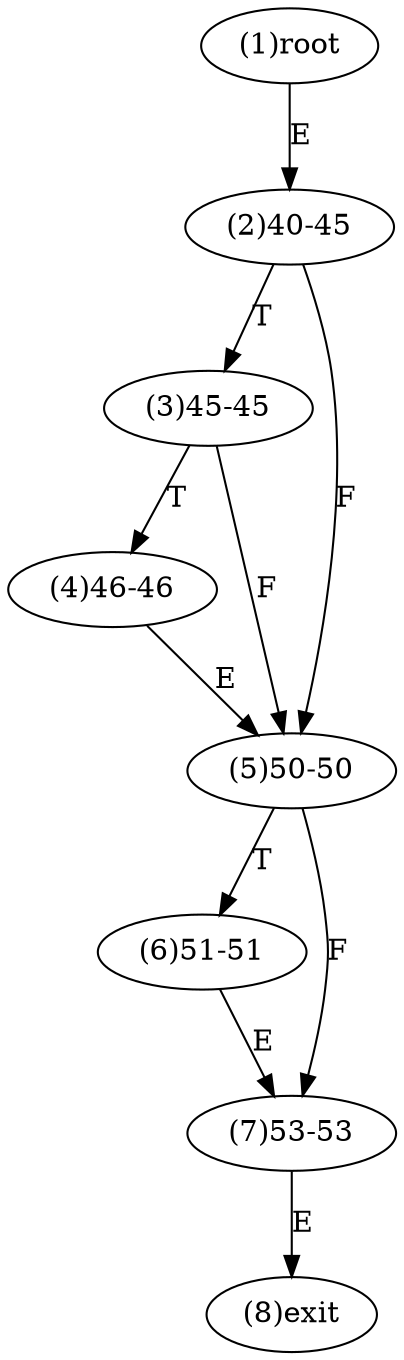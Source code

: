 digraph "" { 
1[ label="(1)root"];
2[ label="(2)40-45"];
3[ label="(3)45-45"];
4[ label="(4)46-46"];
5[ label="(5)50-50"];
6[ label="(6)51-51"];
7[ label="(7)53-53"];
8[ label="(8)exit"];
1->2[ label="E"];
2->5[ label="F"];
2->3[ label="T"];
3->5[ label="F"];
3->4[ label="T"];
4->5[ label="E"];
5->7[ label="F"];
5->6[ label="T"];
6->7[ label="E"];
7->8[ label="E"];
}